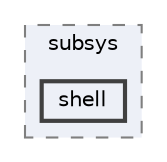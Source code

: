 digraph "build/modules/nrf/subsys/shell"
{
 // LATEX_PDF_SIZE
  bgcolor="transparent";
  edge [fontname=Helvetica,fontsize=10,labelfontname=Helvetica,labelfontsize=10];
  node [fontname=Helvetica,fontsize=10,shape=box,height=0.2,width=0.4];
  compound=true
  subgraph clusterdir_065808f8e644b4aa811861e824f6ea91 {
    graph [ bgcolor="#edf0f7", pencolor="grey50", label="subsys", fontname=Helvetica,fontsize=10 style="filled,dashed", URL="dir_065808f8e644b4aa811861e824f6ea91.html",tooltip=""]
  dir_facb9230fb42f9055e4df1d4bc21b4fd [label="shell", fillcolor="#edf0f7", color="grey25", style="filled,bold", URL="dir_facb9230fb42f9055e4df1d4bc21b4fd.html",tooltip=""];
  }
}
